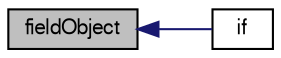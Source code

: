 digraph "fieldObject"
{
  bgcolor="transparent";
  edge [fontname="FreeSans",fontsize="10",labelfontname="FreeSans",labelfontsize="10"];
  node [fontname="FreeSans",fontsize="10",shape=record];
  rankdir="LR";
  Node11 [label="fieldObject",height=0.2,width=0.4,color="black", fillcolor="grey75", style="filled", fontcolor="black"];
  Node11 -> Node12 [dir="back",color="midnightblue",fontsize="10",style="solid",fontname="FreeSans"];
  Node12 [label="if",height=0.2,width=0.4,color="black",URL="$a19007.html#a520f4d4aa8470e27c0951523e115ca89"];
}

